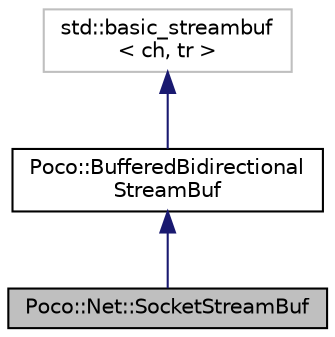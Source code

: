 digraph "Poco::Net::SocketStreamBuf"
{
 // LATEX_PDF_SIZE
  edge [fontname="Helvetica",fontsize="10",labelfontname="Helvetica",labelfontsize="10"];
  node [fontname="Helvetica",fontsize="10",shape=record];
  Node1 [label="Poco::Net::SocketStreamBuf",height=0.2,width=0.4,color="black", fillcolor="grey75", style="filled", fontcolor="black",tooltip="This is the streambuf class used for reading from and writing to a socket."];
  Node2 -> Node1 [dir="back",color="midnightblue",fontsize="10",style="solid",fontname="Helvetica"];
  Node2 [label="Poco::BufferedBidirectional\lStreamBuf",height=0.2,width=0.4,color="black", fillcolor="white", style="filled",URL="$classPoco_1_1BasicBufferedBidirectionalStreamBuf.html",tooltip=" "];
  Node3 -> Node2 [dir="back",color="midnightblue",fontsize="10",style="solid",fontname="Helvetica"];
  Node3 [label="std::basic_streambuf\l\< ch, tr \>",height=0.2,width=0.4,color="grey75", fillcolor="white", style="filled",tooltip=" "];
}
